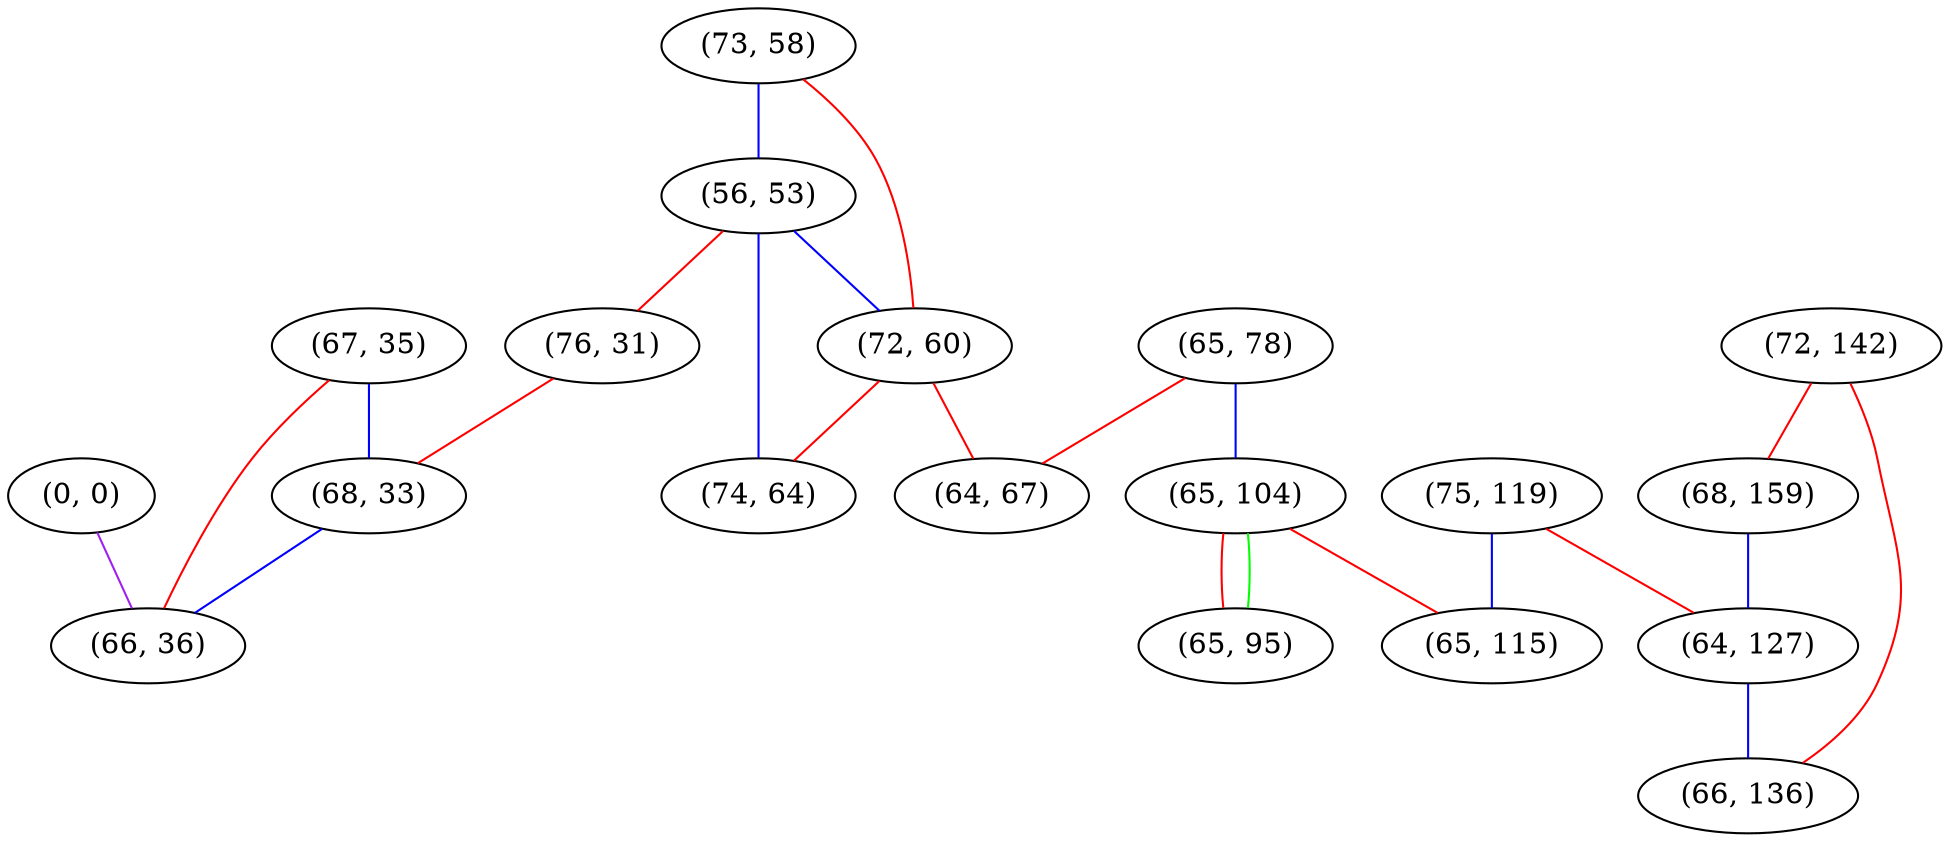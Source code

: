 graph "" {
"(73, 58)";
"(72, 142)";
"(0, 0)";
"(67, 35)";
"(56, 53)";
"(65, 78)";
"(65, 104)";
"(75, 119)";
"(76, 31)";
"(65, 115)";
"(68, 159)";
"(64, 127)";
"(72, 60)";
"(74, 64)";
"(64, 67)";
"(66, 136)";
"(68, 33)";
"(66, 36)";
"(65, 95)";
"(73, 58)" -- "(56, 53)"  [color=blue, key=0, weight=3];
"(73, 58)" -- "(72, 60)"  [color=red, key=0, weight=1];
"(72, 142)" -- "(66, 136)"  [color=red, key=0, weight=1];
"(72, 142)" -- "(68, 159)"  [color=red, key=0, weight=1];
"(0, 0)" -- "(66, 36)"  [color=purple, key=0, weight=4];
"(67, 35)" -- "(68, 33)"  [color=blue, key=0, weight=3];
"(67, 35)" -- "(66, 36)"  [color=red, key=0, weight=1];
"(56, 53)" -- "(74, 64)"  [color=blue, key=0, weight=3];
"(56, 53)" -- "(76, 31)"  [color=red, key=0, weight=1];
"(56, 53)" -- "(72, 60)"  [color=blue, key=0, weight=3];
"(65, 78)" -- "(64, 67)"  [color=red, key=0, weight=1];
"(65, 78)" -- "(65, 104)"  [color=blue, key=0, weight=3];
"(65, 104)" -- "(65, 115)"  [color=red, key=0, weight=1];
"(65, 104)" -- "(65, 95)"  [color=red, key=0, weight=1];
"(65, 104)" -- "(65, 95)"  [color=green, key=1, weight=2];
"(75, 119)" -- "(65, 115)"  [color=blue, key=0, weight=3];
"(75, 119)" -- "(64, 127)"  [color=red, key=0, weight=1];
"(76, 31)" -- "(68, 33)"  [color=red, key=0, weight=1];
"(68, 159)" -- "(64, 127)"  [color=blue, key=0, weight=3];
"(64, 127)" -- "(66, 136)"  [color=blue, key=0, weight=3];
"(72, 60)" -- "(74, 64)"  [color=red, key=0, weight=1];
"(72, 60)" -- "(64, 67)"  [color=red, key=0, weight=1];
"(68, 33)" -- "(66, 36)"  [color=blue, key=0, weight=3];
}
